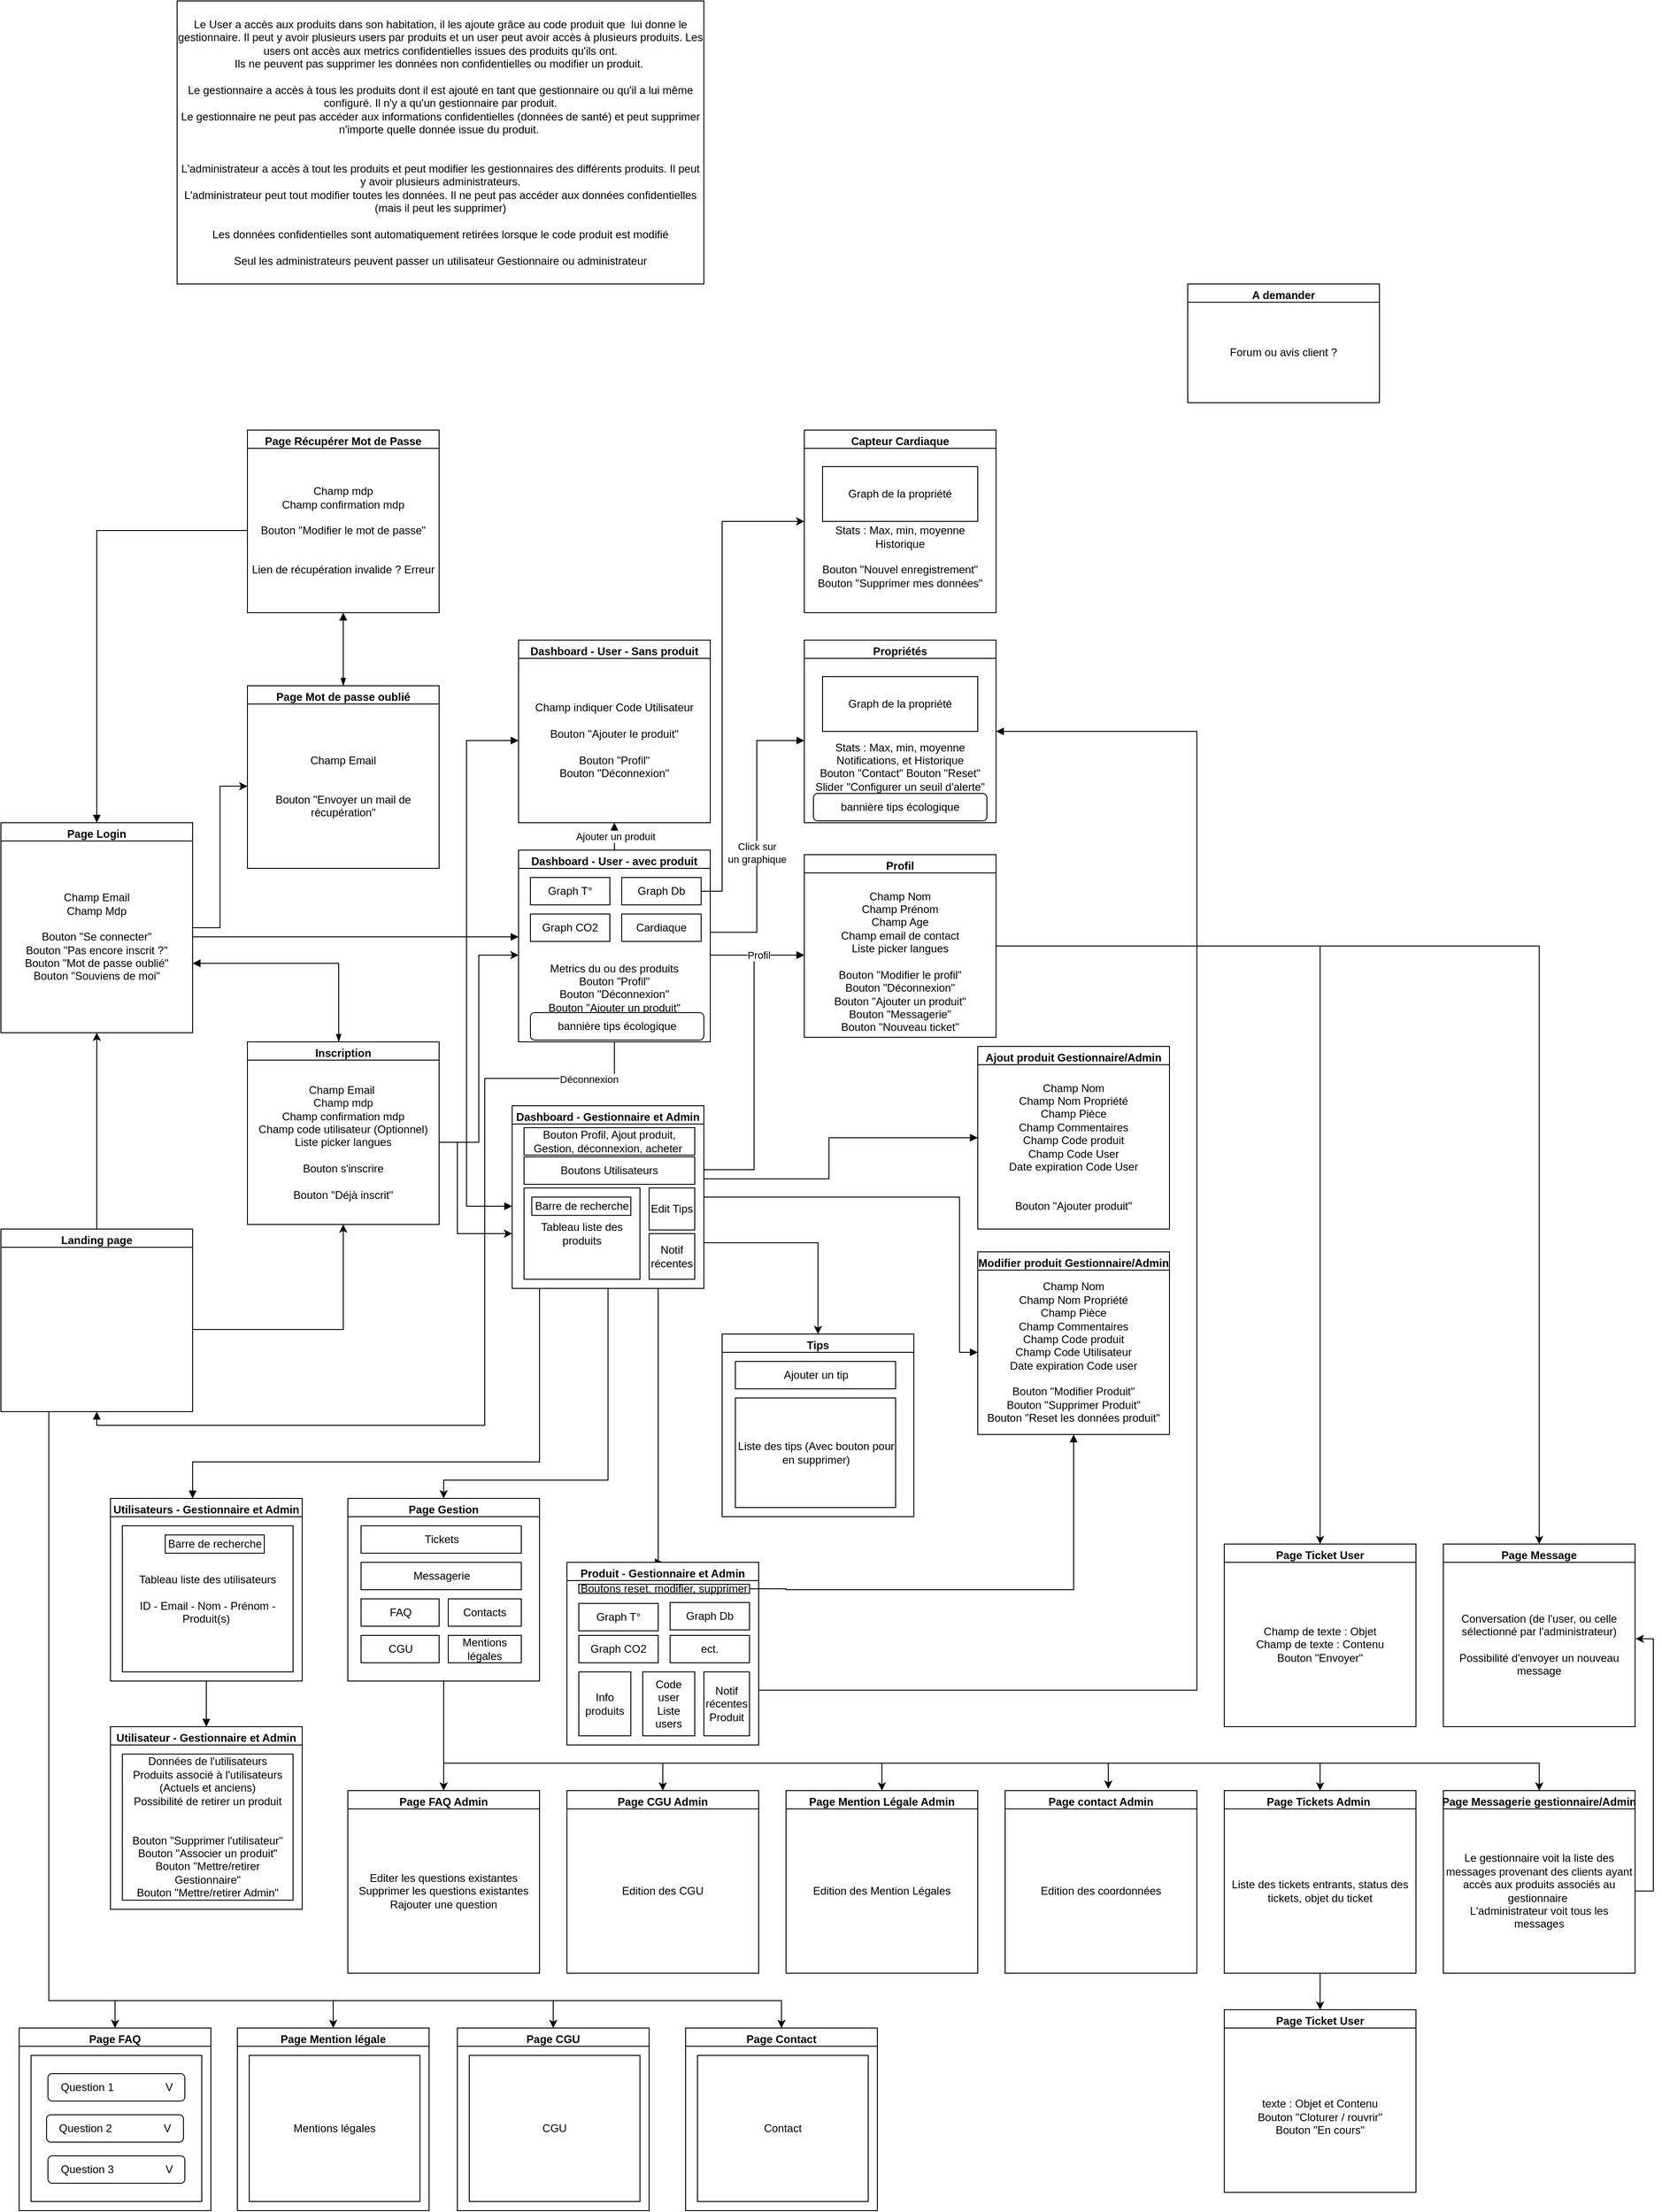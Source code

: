 <mxfile version="20.4.0" type="github">
  <diagram id="8Fomc0AZO4FN7XBAN6qD" name="Page-1">
    <mxGraphModel dx="1299" dy="2081" grid="1" gridSize="10" guides="1" tooltips="1" connect="1" arrows="1" fold="1" page="1" pageScale="1" pageWidth="827" pageHeight="1169" math="0" shadow="0">
      <root>
        <mxCell id="0" />
        <mxCell id="1" parent="0" />
        <mxCell id="TvtiboMg3xRF9wBlMIQy-12" value="" style="edgeStyle=orthogonalEdgeStyle;rounded=0;orthogonalLoop=1;jettySize=auto;html=1;" parent="1" source="Z2G2KV7_FwyXqnljN_IR-2" target="TvtiboMg3xRF9wBlMIQy-11" edge="1">
          <mxGeometry relative="1" as="geometry" />
        </mxCell>
        <mxCell id="Z2G2KV7_FwyXqnljN_IR-2" value="Page Login" style="swimlane;" parent="1" vertex="1">
          <mxGeometry x="50" y="40" width="210" height="230" as="geometry" />
        </mxCell>
        <mxCell id="Z2G2KV7_FwyXqnljN_IR-4" value="Champ Email&lt;br&gt;Champ Mdp&lt;br&gt;&lt;br&gt;Bouton &quot;Se connecter&quot;&lt;br&gt;Bouton &quot;Pas encore inscrit ?&quot;&lt;br&gt;Bouton &quot;Mot de passe oublié&quot;&lt;br&gt;Bouton &quot;Souviens de moi&quot;" style="whiteSpace=wrap;html=1;aspect=fixed;" parent="Z2G2KV7_FwyXqnljN_IR-2" vertex="1">
          <mxGeometry y="20" width="210" height="210" as="geometry" />
        </mxCell>
        <mxCell id="zcl_KMXIE3ddpEgMDRwE-5" style="edgeStyle=orthogonalEdgeStyle;rounded=0;orthogonalLoop=1;jettySize=auto;html=1;exitX=0.25;exitY=1;exitDx=0;exitDy=0;entryX=0.5;entryY=0;entryDx=0;entryDy=0;" parent="1" source="TvtiboMg3xRF9wBlMIQy-1" target="zcl_KMXIE3ddpEgMDRwE-1" edge="1">
          <mxGeometry relative="1" as="geometry">
            <Array as="points">
              <mxPoint x="103" y="1330" />
              <mxPoint x="175" y="1330" />
            </Array>
          </mxGeometry>
        </mxCell>
        <mxCell id="zcl_KMXIE3ddpEgMDRwE-19" style="edgeStyle=orthogonalEdgeStyle;rounded=0;orthogonalLoop=1;jettySize=auto;html=1;exitX=0.25;exitY=1;exitDx=0;exitDy=0;entryX=0.5;entryY=0;entryDx=0;entryDy=0;" parent="1" source="TvtiboMg3xRF9wBlMIQy-1" target="zcl_KMXIE3ddpEgMDRwE-6" edge="1">
          <mxGeometry relative="1" as="geometry">
            <Array as="points">
              <mxPoint x="103" y="1330" />
              <mxPoint x="414" y="1330" />
            </Array>
          </mxGeometry>
        </mxCell>
        <mxCell id="zcl_KMXIE3ddpEgMDRwE-20" style="edgeStyle=orthogonalEdgeStyle;rounded=0;orthogonalLoop=1;jettySize=auto;html=1;exitX=0.25;exitY=1;exitDx=0;exitDy=0;entryX=0.5;entryY=0;entryDx=0;entryDy=0;" parent="1" source="TvtiboMg3xRF9wBlMIQy-1" target="zcl_KMXIE3ddpEgMDRwE-10" edge="1">
          <mxGeometry relative="1" as="geometry">
            <Array as="points">
              <mxPoint x="103" y="1330" />
              <mxPoint x="655" y="1330" />
            </Array>
          </mxGeometry>
        </mxCell>
        <mxCell id="zcl_KMXIE3ddpEgMDRwE-34" style="edgeStyle=orthogonalEdgeStyle;rounded=0;orthogonalLoop=1;jettySize=auto;html=1;exitX=0.25;exitY=1;exitDx=0;exitDy=0;entryX=0.5;entryY=0;entryDx=0;entryDy=0;" parent="1" source="TvtiboMg3xRF9wBlMIQy-1" target="zcl_KMXIE3ddpEgMDRwE-25" edge="1">
          <mxGeometry relative="1" as="geometry">
            <Array as="points">
              <mxPoint x="103" y="1330" />
              <mxPoint x="905" y="1330" />
            </Array>
          </mxGeometry>
        </mxCell>
        <mxCell id="TvtiboMg3xRF9wBlMIQy-1" value="Landing page" style="swimlane;" parent="1" vertex="1">
          <mxGeometry x="50" y="485" width="210" height="200" as="geometry">
            <mxRectangle x="30" y="360" width="120" height="30" as="alternateBounds" />
          </mxGeometry>
        </mxCell>
        <mxCell id="TvtiboMg3xRF9wBlMIQy-3" value="" style="whiteSpace=wrap;html=1;" parent="TvtiboMg3xRF9wBlMIQy-1" vertex="1">
          <mxGeometry y="20" width="210" height="180" as="geometry" />
        </mxCell>
        <mxCell id="TvtiboMg3xRF9wBlMIQy-6" value="" style="edgeStyle=orthogonalEdgeStyle;rounded=0;orthogonalLoop=1;jettySize=auto;html=1;exitX=0.5;exitY=0;exitDx=0;exitDy=0;" parent="1" source="TvtiboMg3xRF9wBlMIQy-1" target="Z2G2KV7_FwyXqnljN_IR-4" edge="1">
          <mxGeometry relative="1" as="geometry">
            <mxPoint x="170" y="450" as="sourcePoint" />
          </mxGeometry>
        </mxCell>
        <mxCell id="wFw56l5t1BwNAsLt9trj-7" value="" style="edgeStyle=orthogonalEdgeStyle;rounded=0;orthogonalLoop=1;jettySize=auto;html=1;startArrow=blockThin;startFill=1;endArrow=block;endFill=1;" parent="1" source="TvtiboMg3xRF9wBlMIQy-10" target="wFw56l5t1BwNAsLt9trj-5" edge="1">
          <mxGeometry relative="1" as="geometry" />
        </mxCell>
        <mxCell id="TvtiboMg3xRF9wBlMIQy-10" value="Page Mot de passe oublié" style="swimlane;" parent="1" vertex="1">
          <mxGeometry x="320" y="-110" width="210" height="200" as="geometry">
            <mxRectangle x="290" y="400" width="120" height="30" as="alternateBounds" />
          </mxGeometry>
        </mxCell>
        <mxCell id="TvtiboMg3xRF9wBlMIQy-11" value="Champ Email&lt;br&gt;&lt;br&gt;&lt;br&gt;Bouton &quot;Envoyer un mail de récupération&quot;" style="whiteSpace=wrap;html=1;" parent="TvtiboMg3xRF9wBlMIQy-10" vertex="1">
          <mxGeometry y="20" width="210" height="180" as="geometry" />
        </mxCell>
        <mxCell id="TvtiboMg3xRF9wBlMIQy-13" value="Inscription" style="swimlane;" parent="1" vertex="1">
          <mxGeometry x="320" y="280" width="210" height="200" as="geometry">
            <mxRectangle x="290" y="400" width="120" height="30" as="alternateBounds" />
          </mxGeometry>
        </mxCell>
        <mxCell id="TvtiboMg3xRF9wBlMIQy-14" value="Champ Email&amp;nbsp;&lt;br&gt;Champ mdp&lt;br&gt;Champ confirmation mdp&lt;br&gt;Champ code utilisateur (Optionnel)&lt;br&gt;Liste picker langues&lt;br&gt;&lt;br&gt;Bouton s&#39;inscrire&lt;br&gt;&lt;br&gt;Bouton &quot;Déjà inscrit&quot;" style="whiteSpace=wrap;html=1;" parent="TvtiboMg3xRF9wBlMIQy-13" vertex="1">
          <mxGeometry y="20" width="210" height="180" as="geometry" />
        </mxCell>
        <mxCell id="TvtiboMg3xRF9wBlMIQy-16" style="edgeStyle=orthogonalEdgeStyle;rounded=0;orthogonalLoop=1;jettySize=auto;html=1;" parent="1" source="TvtiboMg3xRF9wBlMIQy-3" target="TvtiboMg3xRF9wBlMIQy-14" edge="1">
          <mxGeometry relative="1" as="geometry" />
        </mxCell>
        <mxCell id="TvtiboMg3xRF9wBlMIQy-17" value="Dashboard - User - Sans produit" style="swimlane;" parent="1" vertex="1">
          <mxGeometry x="617" y="-160" width="210" height="200" as="geometry">
            <mxRectangle x="670" y="60" width="120" height="30" as="alternateBounds" />
          </mxGeometry>
        </mxCell>
        <mxCell id="TvtiboMg3xRF9wBlMIQy-18" value="Champ indiquer Code Utilisateur&lt;br&gt;&lt;br&gt;Bouton &quot;Ajouter le produit&quot;&lt;br&gt;&lt;br&gt;Bouton &quot;Profil&quot;&lt;br&gt;Bouton &quot;Déconnexion&quot;" style="whiteSpace=wrap;html=1;" parent="TvtiboMg3xRF9wBlMIQy-17" vertex="1">
          <mxGeometry y="20" width="210" height="180" as="geometry" />
        </mxCell>
        <mxCell id="wFw56l5t1BwNAsLt9trj-4" style="edgeStyle=orthogonalEdgeStyle;rounded=0;orthogonalLoop=1;jettySize=auto;html=1;entryX=1;entryY=0.638;entryDx=0;entryDy=0;entryPerimeter=0;startArrow=blockThin;startFill=1;endArrow=block;endFill=1;" parent="1" target="Z2G2KV7_FwyXqnljN_IR-4" edge="1">
          <mxGeometry relative="1" as="geometry">
            <mxPoint x="420" y="280" as="sourcePoint" />
            <Array as="points">
              <mxPoint x="420" y="194" />
            </Array>
          </mxGeometry>
        </mxCell>
        <mxCell id="wFw56l5t1BwNAsLt9trj-5" value="Page Récupérer Mot de Passe" style="swimlane;" parent="1" vertex="1">
          <mxGeometry x="320" y="-390" width="210" height="200" as="geometry">
            <mxRectangle x="290" y="400" width="120" height="30" as="alternateBounds" />
          </mxGeometry>
        </mxCell>
        <mxCell id="wFw56l5t1BwNAsLt9trj-6" value="Champ mdp&lt;br&gt;Champ confirmation mdp&lt;br&gt;&lt;br&gt;Bouton &quot;Modifier le mot de passe&quot;&lt;br&gt;&lt;br&gt;&lt;br&gt;Lien de récupération invalide ? Erreur" style="whiteSpace=wrap;html=1;" parent="wFw56l5t1BwNAsLt9trj-5" vertex="1">
          <mxGeometry y="20" width="210" height="180" as="geometry" />
        </mxCell>
        <mxCell id="wFw56l5t1BwNAsLt9trj-8" style="edgeStyle=orthogonalEdgeStyle;rounded=0;orthogonalLoop=1;jettySize=auto;html=1;entryX=0.5;entryY=0;entryDx=0;entryDy=0;startArrow=none;startFill=0;endArrow=block;endFill=1;" parent="1" source="wFw56l5t1BwNAsLt9trj-6" target="Z2G2KV7_FwyXqnljN_IR-2" edge="1">
          <mxGeometry relative="1" as="geometry" />
        </mxCell>
        <mxCell id="wFw56l5t1BwNAsLt9trj-25" style="edgeStyle=orthogonalEdgeStyle;rounded=0;orthogonalLoop=1;jettySize=auto;html=1;exitX=0.5;exitY=0;exitDx=0;exitDy=0;entryX=0.5;entryY=1;entryDx=0;entryDy=0;startArrow=none;startFill=0;endArrow=block;endFill=1;" parent="1" source="wFw56l5t1BwNAsLt9trj-11" target="TvtiboMg3xRF9wBlMIQy-18" edge="1">
          <mxGeometry relative="1" as="geometry" />
        </mxCell>
        <mxCell id="wFw56l5t1BwNAsLt9trj-26" value="Ajouter un produit" style="edgeLabel;html=1;align=center;verticalAlign=middle;resizable=0;points=[];" parent="wFw56l5t1BwNAsLt9trj-25" vertex="1" connectable="0">
          <mxGeometry x="0.019" y="-1" relative="1" as="geometry">
            <mxPoint as="offset" />
          </mxGeometry>
        </mxCell>
        <mxCell id="wFw56l5t1BwNAsLt9trj-37" value="Click sur &lt;br&gt;un graphique" style="edgeStyle=orthogonalEdgeStyle;rounded=0;orthogonalLoop=1;jettySize=auto;html=1;exitX=1;exitY=0.25;exitDx=0;exitDy=0;entryX=0;entryY=0.5;entryDx=0;entryDy=0;startArrow=none;startFill=0;endArrow=block;endFill=1;" parent="1" source="wFw56l5t1BwNAsLt9trj-11" target="wFw56l5t1BwNAsLt9trj-36" edge="1">
          <mxGeometry relative="1" as="geometry">
            <Array as="points">
              <mxPoint x="827" y="160" />
              <mxPoint x="878" y="160" />
              <mxPoint x="878" y="-50" />
            </Array>
          </mxGeometry>
        </mxCell>
        <mxCell id="wFw56l5t1BwNAsLt9trj-11" value="Dashboard - User - avec produit" style="swimlane;" parent="1" vertex="1">
          <mxGeometry x="617" y="70" width="210" height="210" as="geometry">
            <mxRectangle x="670" y="60" width="120" height="30" as="alternateBounds" />
          </mxGeometry>
        </mxCell>
        <mxCell id="wFw56l5t1BwNAsLt9trj-12" value="&lt;br&gt;&lt;br&gt;&lt;br&gt;&lt;br&gt;&lt;br&gt;Metrics du ou des produits&lt;br&gt;Bouton &quot;Profil&quot;&lt;br&gt;Bouton &quot;Déconnexion&quot;&lt;br&gt;Bouton &quot;Ajouter un produit&quot;" style="whiteSpace=wrap;html=1;" parent="wFw56l5t1BwNAsLt9trj-11" vertex="1">
          <mxGeometry y="20" width="210" height="190" as="geometry" />
        </mxCell>
        <mxCell id="wFw56l5t1BwNAsLt9trj-21" value="Graph T°" style="rounded=0;whiteSpace=wrap;html=1;" parent="wFw56l5t1BwNAsLt9trj-11" vertex="1">
          <mxGeometry x="13" y="30" width="87" height="30" as="geometry" />
        </mxCell>
        <mxCell id="wFw56l5t1BwNAsLt9trj-22" value="Graph Db" style="rounded=0;whiteSpace=wrap;html=1;" parent="wFw56l5t1BwNAsLt9trj-11" vertex="1">
          <mxGeometry x="113" y="30" width="87" height="30" as="geometry" />
        </mxCell>
        <mxCell id="wFw56l5t1BwNAsLt9trj-23" value="Graph CO2" style="rounded=0;whiteSpace=wrap;html=1;" parent="wFw56l5t1BwNAsLt9trj-11" vertex="1">
          <mxGeometry x="13" y="70" width="87" height="30" as="geometry" />
        </mxCell>
        <mxCell id="wFw56l5t1BwNAsLt9trj-24" value="Cardiaque" style="rounded=0;whiteSpace=wrap;html=1;" parent="wFw56l5t1BwNAsLt9trj-11" vertex="1">
          <mxGeometry x="113" y="70" width="87" height="30" as="geometry" />
        </mxCell>
        <mxCell id="wFw56l5t1BwNAsLt9trj-70" value="bannière tips écologique" style="rounded=1;whiteSpace=wrap;html=1;" parent="wFw56l5t1BwNAsLt9trj-11" vertex="1">
          <mxGeometry x="13" y="178" width="190" height="30" as="geometry" />
        </mxCell>
        <mxCell id="wFw56l5t1BwNAsLt9trj-14" style="edgeStyle=orthogonalEdgeStyle;rounded=0;orthogonalLoop=1;jettySize=auto;html=1;startArrow=none;startFill=0;endArrow=block;endFill=1;" parent="1" source="Z2G2KV7_FwyXqnljN_IR-4" target="wFw56l5t1BwNAsLt9trj-12" edge="1">
          <mxGeometry relative="1" as="geometry">
            <Array as="points">
              <mxPoint x="600" y="165" />
              <mxPoint x="600" y="165" />
            </Array>
          </mxGeometry>
        </mxCell>
        <mxCell id="wFw56l5t1BwNAsLt9trj-15" style="edgeStyle=orthogonalEdgeStyle;rounded=0;orthogonalLoop=1;jettySize=auto;html=1;exitX=1;exitY=0.5;exitDx=0;exitDy=0;startArrow=none;startFill=0;endArrow=block;endFill=1;" parent="1" source="Z2G2KV7_FwyXqnljN_IR-4" target="TvtiboMg3xRF9wBlMIQy-18" edge="1">
          <mxGeometry relative="1" as="geometry">
            <Array as="points">
              <mxPoint x="560" y="165" />
              <mxPoint x="560" y="-50" />
            </Array>
          </mxGeometry>
        </mxCell>
        <mxCell id="wFw56l5t1BwNAsLt9trj-42" style="edgeStyle=orthogonalEdgeStyle;rounded=0;orthogonalLoop=1;jettySize=auto;html=1;exitX=1;exitY=0.5;exitDx=0;exitDy=0;entryX=0;entryY=0.5;entryDx=0;entryDy=0;startArrow=none;startFill=0;endArrow=block;endFill=1;" parent="1" source="wFw56l5t1BwNAsLt9trj-16" target="wFw56l5t1BwNAsLt9trj-29" edge="1">
          <mxGeometry relative="1" as="geometry">
            <Array as="points">
              <mxPoint x="820" y="420" />
              <mxPoint x="875" y="420" />
              <mxPoint x="875" y="185" />
            </Array>
          </mxGeometry>
        </mxCell>
        <mxCell id="wFw56l5t1BwNAsLt9trj-43" style="edgeStyle=orthogonalEdgeStyle;rounded=0;orthogonalLoop=1;jettySize=auto;html=1;exitX=1;exitY=0.5;exitDx=0;exitDy=0;startArrow=none;startFill=0;endArrow=block;endFill=1;entryX=0;entryY=0.5;entryDx=0;entryDy=0;" parent="1" source="wFw56l5t1BwNAsLt9trj-16" target="wFw56l5t1BwNAsLt9trj-44" edge="1">
          <mxGeometry relative="1" as="geometry">
            <mxPoint x="960" y="490.667" as="targetPoint" />
            <Array as="points">
              <mxPoint x="820" y="430" />
              <mxPoint x="957" y="430" />
              <mxPoint x="957" y="385" />
            </Array>
          </mxGeometry>
        </mxCell>
        <mxCell id="wFw56l5t1BwNAsLt9trj-54" style="edgeStyle=orthogonalEdgeStyle;rounded=0;orthogonalLoop=1;jettySize=auto;html=1;exitX=1;exitY=0.5;exitDx=0;exitDy=0;entryX=0;entryY=0.5;entryDx=0;entryDy=0;startArrow=none;startFill=0;endArrow=block;endFill=1;" parent="1" source="wFw56l5t1BwNAsLt9trj-16" target="wFw56l5t1BwNAsLt9trj-53" edge="1">
          <mxGeometry relative="1" as="geometry">
            <Array as="points">
              <mxPoint x="1100" y="450" />
              <mxPoint x="1100" y="620" />
            </Array>
          </mxGeometry>
        </mxCell>
        <mxCell id="wFw56l5t1BwNAsLt9trj-61" style="edgeStyle=orthogonalEdgeStyle;rounded=0;orthogonalLoop=1;jettySize=auto;html=1;exitX=0.5;exitY=1;exitDx=0;exitDy=0;entryX=0.5;entryY=0;entryDx=0;entryDy=0;startArrow=none;startFill=0;endArrow=block;endFill=1;" parent="1" source="wFw56l5t1BwNAsLt9trj-16" target="wFw56l5t1BwNAsLt9trj-55" edge="1">
          <mxGeometry relative="1" as="geometry">
            <Array as="points">
              <mxPoint x="770" y="550" />
              <mxPoint x="770" y="850" />
            </Array>
          </mxGeometry>
        </mxCell>
        <mxCell id="wFw56l5t1BwNAsLt9trj-81" style="edgeStyle=orthogonalEdgeStyle;rounded=0;orthogonalLoop=1;jettySize=auto;html=1;startArrow=none;startFill=0;endArrow=block;endFill=1;" parent="1" source="wFw56l5t1BwNAsLt9trj-16" target="wFw56l5t1BwNAsLt9trj-74" edge="1">
          <mxGeometry relative="1" as="geometry">
            <Array as="points">
              <mxPoint x="640" y="740" />
              <mxPoint x="260" y="740" />
            </Array>
          </mxGeometry>
        </mxCell>
        <mxCell id="EZ635x1kSuNYY0ZF9sBV-17" style="edgeStyle=orthogonalEdgeStyle;rounded=0;orthogonalLoop=1;jettySize=auto;html=1;exitX=1;exitY=0.75;exitDx=0;exitDy=0;entryX=0.5;entryY=0;entryDx=0;entryDy=0;" edge="1" parent="1" source="wFw56l5t1BwNAsLt9trj-16" target="EZ635x1kSuNYY0ZF9sBV-9">
          <mxGeometry relative="1" as="geometry" />
        </mxCell>
        <mxCell id="wFw56l5t1BwNAsLt9trj-16" value="Dashboard - Gestionnaire et Admin" style="swimlane;" parent="1" vertex="1">
          <mxGeometry x="610" y="350" width="210" height="200" as="geometry">
            <mxRectangle x="670" y="60" width="120" height="30" as="alternateBounds" />
          </mxGeometry>
        </mxCell>
        <mxCell id="wFw56l5t1BwNAsLt9trj-17" value="" style="whiteSpace=wrap;html=1;" parent="wFw56l5t1BwNAsLt9trj-16" vertex="1">
          <mxGeometry y="20" width="210" height="180" as="geometry" />
        </mxCell>
        <mxCell id="wFw56l5t1BwNAsLt9trj-47" value="Tableau liste des produits" style="rounded=0;whiteSpace=wrap;html=1;" parent="wFw56l5t1BwNAsLt9trj-16" vertex="1">
          <mxGeometry x="13" y="90" width="127" height="100" as="geometry" />
        </mxCell>
        <mxCell id="wFw56l5t1BwNAsLt9trj-48" value="Barre de recherche" style="rounded=0;whiteSpace=wrap;html=1;" parent="wFw56l5t1BwNAsLt9trj-16" vertex="1">
          <mxGeometry x="21.5" y="100" width="108.5" height="20" as="geometry" />
        </mxCell>
        <mxCell id="wFw56l5t1BwNAsLt9trj-49" value="Notif&lt;br&gt;récentes" style="rounded=0;whiteSpace=wrap;html=1;" parent="wFw56l5t1BwNAsLt9trj-16" vertex="1">
          <mxGeometry x="150" y="140" width="50" height="50" as="geometry" />
        </mxCell>
        <mxCell id="wFw56l5t1BwNAsLt9trj-50" value="Bouton Profil, Ajout produit, Gestion, déconnexion, acheter&amp;nbsp;" style="rounded=0;whiteSpace=wrap;html=1;" parent="wFw56l5t1BwNAsLt9trj-16" vertex="1">
          <mxGeometry x="13" y="24" width="187" height="30" as="geometry" />
        </mxCell>
        <mxCell id="wFw56l5t1BwNAsLt9trj-73" value="Boutons Utilisateurs" style="rounded=0;whiteSpace=wrap;html=1;" parent="wFw56l5t1BwNAsLt9trj-16" vertex="1">
          <mxGeometry x="13" y="56" width="187" height="30" as="geometry" />
        </mxCell>
        <mxCell id="EZ635x1kSuNYY0ZF9sBV-8" value="Edit Tips" style="rounded=0;whiteSpace=wrap;html=1;" vertex="1" parent="wFw56l5t1BwNAsLt9trj-16">
          <mxGeometry x="150" y="90" width="50" height="46" as="geometry" />
        </mxCell>
        <mxCell id="wFw56l5t1BwNAsLt9trj-18" style="edgeStyle=orthogonalEdgeStyle;rounded=0;orthogonalLoop=1;jettySize=auto;html=1;entryX=0;entryY=0.5;entryDx=0;entryDy=0;startArrow=none;startFill=0;endArrow=block;endFill=1;" parent="1" source="Z2G2KV7_FwyXqnljN_IR-4" target="wFw56l5t1BwNAsLt9trj-17" edge="1">
          <mxGeometry relative="1" as="geometry">
            <Array as="points">
              <mxPoint x="560" y="165" />
              <mxPoint x="560" y="460" />
            </Array>
          </mxGeometry>
        </mxCell>
        <mxCell id="wFw56l5t1BwNAsLt9trj-27" style="edgeStyle=orthogonalEdgeStyle;rounded=0;orthogonalLoop=1;jettySize=auto;html=1;startArrow=none;startFill=0;endArrow=block;endFill=1;" parent="1" source="wFw56l5t1BwNAsLt9trj-12" target="wFw56l5t1BwNAsLt9trj-29" edge="1">
          <mxGeometry relative="1" as="geometry">
            <mxPoint x="990" y="180.0" as="targetPoint" />
          </mxGeometry>
        </mxCell>
        <mxCell id="wFw56l5t1BwNAsLt9trj-34" value="Profil&lt;br&gt;" style="edgeLabel;html=1;align=center;verticalAlign=middle;resizable=0;points=[];" parent="wFw56l5t1BwNAsLt9trj-27" vertex="1" connectable="0">
          <mxGeometry x="-0.404" y="-5" relative="1" as="geometry">
            <mxPoint x="22" y="-5" as="offset" />
          </mxGeometry>
        </mxCell>
        <mxCell id="zcl_KMXIE3ddpEgMDRwE-71" style="edgeStyle=orthogonalEdgeStyle;rounded=0;orthogonalLoop=1;jettySize=auto;html=1;exitX=1;exitY=0.5;exitDx=0;exitDy=0;entryX=0.5;entryY=0;entryDx=0;entryDy=0;" parent="1" source="wFw56l5t1BwNAsLt9trj-28" target="zcl_KMXIE3ddpEgMDRwE-72" edge="1">
          <mxGeometry relative="1" as="geometry">
            <mxPoint x="1460" y="250" as="targetPoint" />
          </mxGeometry>
        </mxCell>
        <mxCell id="zcl_KMXIE3ddpEgMDRwE-76" style="edgeStyle=orthogonalEdgeStyle;rounded=0;orthogonalLoop=1;jettySize=auto;html=1;exitX=1;exitY=0.5;exitDx=0;exitDy=0;entryX=0.5;entryY=0;entryDx=0;entryDy=0;" parent="1" source="wFw56l5t1BwNAsLt9trj-28" target="zcl_KMXIE3ddpEgMDRwE-74" edge="1">
          <mxGeometry relative="1" as="geometry" />
        </mxCell>
        <mxCell id="wFw56l5t1BwNAsLt9trj-28" value="Profil" style="swimlane;" parent="1" vertex="1">
          <mxGeometry x="930" y="75" width="210" height="200" as="geometry">
            <mxRectangle x="670" y="60" width="120" height="30" as="alternateBounds" />
          </mxGeometry>
        </mxCell>
        <mxCell id="wFw56l5t1BwNAsLt9trj-29" value="&lt;br&gt;Champ Nom&lt;br&gt;Champ Prénom&lt;br&gt;Champ Age&lt;br&gt;Champ email de contact&lt;br&gt;Liste picker langues&lt;br&gt;&lt;br&gt;Bouton &quot;Modifier le profil&quot;&lt;br&gt;Bouton &quot;Déconnexion&quot;&lt;br&gt;Bouton &quot;Ajouter un produit&quot;&lt;br&gt;Bouton &quot;Messagerie&quot;&lt;br&gt;Bouton &quot;Nouveau ticket&quot;" style="whiteSpace=wrap;html=1;" parent="wFw56l5t1BwNAsLt9trj-28" vertex="1">
          <mxGeometry y="20" width="210" height="180" as="geometry" />
        </mxCell>
        <mxCell id="wFw56l5t1BwNAsLt9trj-35" value="Propriétés" style="swimlane;" parent="1" vertex="1">
          <mxGeometry x="930" y="-160" width="210" height="200" as="geometry">
            <mxRectangle x="670" y="60" width="120" height="30" as="alternateBounds" />
          </mxGeometry>
        </mxCell>
        <mxCell id="wFw56l5t1BwNAsLt9trj-36" value="&lt;br&gt;&lt;br&gt;&lt;br&gt;&lt;br&gt;Stats : Max, min, moyenne&lt;br&gt;Notifications, et Historique&lt;br&gt;Bouton &quot;Contact&quot; Bouton &quot;Reset&quot;&lt;br&gt;Slider &quot;Configurer un seuil d&#39;alerte&quot;" style="whiteSpace=wrap;html=1;" parent="wFw56l5t1BwNAsLt9trj-35" vertex="1">
          <mxGeometry y="20" width="210" height="180" as="geometry" />
        </mxCell>
        <mxCell id="wFw56l5t1BwNAsLt9trj-38" value="Graph de la propriété" style="rounded=0;whiteSpace=wrap;html=1;" parent="wFw56l5t1BwNAsLt9trj-35" vertex="1">
          <mxGeometry x="20" y="40" width="170" height="60" as="geometry" />
        </mxCell>
        <mxCell id="wFw56l5t1BwNAsLt9trj-39" value="bannière tips écologique" style="rounded=1;whiteSpace=wrap;html=1;" parent="wFw56l5t1BwNAsLt9trj-35" vertex="1">
          <mxGeometry x="10" y="168" width="190" height="30" as="geometry" />
        </mxCell>
        <mxCell id="wFw56l5t1BwNAsLt9trj-40" style="edgeStyle=orthogonalEdgeStyle;rounded=0;orthogonalLoop=1;jettySize=auto;html=1;entryX=0.5;entryY=1;entryDx=0;entryDy=0;startArrow=none;startFill=0;endArrow=block;endFill=1;" parent="1" source="wFw56l5t1BwNAsLt9trj-12" target="TvtiboMg3xRF9wBlMIQy-1" edge="1">
          <mxGeometry relative="1" as="geometry">
            <Array as="points">
              <mxPoint x="722" y="320" />
              <mxPoint x="580" y="320" />
              <mxPoint x="580" y="700" />
              <mxPoint x="155" y="700" />
            </Array>
          </mxGeometry>
        </mxCell>
        <mxCell id="wFw56l5t1BwNAsLt9trj-41" value="Déconnexion" style="edgeLabel;html=1;align=center;verticalAlign=middle;resizable=0;points=[];" parent="wFw56l5t1BwNAsLt9trj-40" vertex="1" connectable="0">
          <mxGeometry x="-0.864" y="1" relative="1" as="geometry">
            <mxPoint as="offset" />
          </mxGeometry>
        </mxCell>
        <mxCell id="wFw56l5t1BwNAsLt9trj-44" value="Ajout produit Gestionnaire/Admin" style="swimlane;" parent="1" vertex="1">
          <mxGeometry x="1120" y="285" width="210" height="200" as="geometry">
            <mxRectangle x="670" y="60" width="120" height="30" as="alternateBounds" />
          </mxGeometry>
        </mxCell>
        <mxCell id="wFw56l5t1BwNAsLt9trj-45" value="Champ Nom&lt;br&gt;Champ Nom Propriété&lt;br&gt;Champ Pièce&lt;br&gt;Champ Commentaires&lt;br&gt;Champ Code produit&lt;br&gt;Champ Code User&lt;br&gt;Date expiration Code User&lt;br&gt;&lt;br&gt;&lt;br&gt;Bouton &quot;Ajouter produit&quot;" style="whiteSpace=wrap;html=1;" parent="wFw56l5t1BwNAsLt9trj-44" vertex="1">
          <mxGeometry y="20" width="210" height="180" as="geometry" />
        </mxCell>
        <mxCell id="wFw56l5t1BwNAsLt9trj-46" value="Le User a accès aux produits dans son habitation, il les ajoute grâce au code produit que &amp;nbsp;lui donne le gestionnaire. Il peut y avoir plusieurs users par produits et un user peut avoir accès à plusieurs produits. Les users ont accès aux metrics confidentielles issues des produits qu&#39;ils ont.&lt;br&gt;Ils ne peuvent pas supprimer les données non confidentielles ou modifier un produit.&amp;nbsp;&lt;br&gt;&lt;br&gt;Le gestionnaire a accès à tous les produits dont il est ajouté en tant que gestionnaire ou qu&#39;il a lui même configuré. Il n&#39;y a qu&#39;un gestionnaire par produit.&lt;br&gt;Le gestionnaire ne peut pas accéder aux informations confidentielles (données de santé) et peut supprimer n&#39;importe quelle donnée issue du produit.&amp;nbsp;&lt;br&gt;&lt;br&gt;&lt;br&gt;L&#39;administrateur a accès à tout les produits et peut modifier les gestionnaires des différents produits. Il peut y avoir plusieurs administrateurs.&lt;br&gt;L&#39;administrateur peut tout modifier toutes les données. Il ne peut pas accéder aux données confidentielles (mais il peut les supprimer)&lt;br&gt;&lt;br&gt;Les données confidentielles sont automatiquement retirées lorsque le code produit est modifié&lt;br&gt;&lt;br&gt;Seul les administrateurs peuvent passer un utilisateur Gestionnaire ou administrateur" style="rounded=0;whiteSpace=wrap;html=1;" parent="1" vertex="1">
          <mxGeometry x="243" y="-860" width="577" height="310" as="geometry" />
        </mxCell>
        <mxCell id="wFw56l5t1BwNAsLt9trj-52" value="Modifier produit Gestionnaire/Admin" style="swimlane;" parent="1" vertex="1">
          <mxGeometry x="1120" y="510" width="210" height="200" as="geometry">
            <mxRectangle x="670" y="60" width="120" height="30" as="alternateBounds" />
          </mxGeometry>
        </mxCell>
        <mxCell id="wFw56l5t1BwNAsLt9trj-53" value="Champ Nom&lt;br&gt;Champ Nom Propriété&lt;br&gt;Champ Pièce&lt;br&gt;Champ Commentaires&lt;br&gt;Champ Code produit&lt;br&gt;Champ Code Utilisateur&lt;br&gt;Date expiration Code user&lt;br&gt;&lt;br&gt;Bouton &quot;Modifier Produit&quot;&lt;br&gt;Bouton &quot;Supprimer Produit&quot;&lt;br&gt;Bouton &quot;Reset les données produit&quot;" style="whiteSpace=wrap;html=1;" parent="wFw56l5t1BwNAsLt9trj-52" vertex="1">
          <mxGeometry y="20" width="210" height="180" as="geometry" />
        </mxCell>
        <mxCell id="wFw56l5t1BwNAsLt9trj-55" value="Produit - Gestionnaire et Admin" style="swimlane;" parent="1" vertex="1">
          <mxGeometry x="670" y="850" width="210" height="200" as="geometry">
            <mxRectangle x="670" y="60" width="120" height="30" as="alternateBounds" />
          </mxGeometry>
        </mxCell>
        <mxCell id="wFw56l5t1BwNAsLt9trj-56" value="" style="whiteSpace=wrap;html=1;" parent="wFw56l5t1BwNAsLt9trj-55" vertex="1">
          <mxGeometry y="20" width="210" height="180" as="geometry" />
        </mxCell>
        <mxCell id="wFw56l5t1BwNAsLt9trj-58" value="Info produits" style="rounded=0;whiteSpace=wrap;html=1;" parent="wFw56l5t1BwNAsLt9trj-55" vertex="1">
          <mxGeometry x="13" y="120" width="57" height="70" as="geometry" />
        </mxCell>
        <mxCell id="wFw56l5t1BwNAsLt9trj-59" value="Notif&lt;br&gt;récentes&lt;br&gt;Produit" style="rounded=0;whiteSpace=wrap;html=1;" parent="wFw56l5t1BwNAsLt9trj-55" vertex="1">
          <mxGeometry x="150" y="120" width="50" height="70" as="geometry" />
        </mxCell>
        <mxCell id="wFw56l5t1BwNAsLt9trj-62" value="Graph T°" style="rounded=0;whiteSpace=wrap;html=1;" parent="wFw56l5t1BwNAsLt9trj-55" vertex="1">
          <mxGeometry x="13" y="45" width="87" height="30" as="geometry" />
        </mxCell>
        <mxCell id="wFw56l5t1BwNAsLt9trj-63" value="Graph Db" style="rounded=0;whiteSpace=wrap;html=1;" parent="wFw56l5t1BwNAsLt9trj-55" vertex="1">
          <mxGeometry x="113" y="44" width="87" height="30" as="geometry" />
        </mxCell>
        <mxCell id="wFw56l5t1BwNAsLt9trj-64" value="Graph CO2" style="rounded=0;whiteSpace=wrap;html=1;" parent="wFw56l5t1BwNAsLt9trj-55" vertex="1">
          <mxGeometry x="13" y="80" width="87" height="30" as="geometry" />
        </mxCell>
        <mxCell id="wFw56l5t1BwNAsLt9trj-65" value="ect." style="rounded=0;whiteSpace=wrap;html=1;" parent="wFw56l5t1BwNAsLt9trj-55" vertex="1">
          <mxGeometry x="113" y="80" width="87" height="30" as="geometry" />
        </mxCell>
        <mxCell id="wFw56l5t1BwNAsLt9trj-66" value="Code user&lt;br&gt;Liste&lt;br&gt;users" style="rounded=0;whiteSpace=wrap;html=1;" parent="wFw56l5t1BwNAsLt9trj-55" vertex="1">
          <mxGeometry x="83" y="120" width="57" height="70" as="geometry" />
        </mxCell>
        <mxCell id="wFw56l5t1BwNAsLt9trj-67" value="Boutons reset, modifier, supprimer" style="rounded=0;whiteSpace=wrap;html=1;" parent="wFw56l5t1BwNAsLt9trj-55" vertex="1">
          <mxGeometry x="13" y="24" width="187" height="10" as="geometry" />
        </mxCell>
        <mxCell id="wFw56l5t1BwNAsLt9trj-69" style="edgeStyle=orthogonalEdgeStyle;rounded=0;orthogonalLoop=1;jettySize=auto;html=1;exitX=1;exitY=0.5;exitDx=0;exitDy=0;entryX=0.5;entryY=1;entryDx=0;entryDy=0;startArrow=none;startFill=0;endArrow=block;endFill=1;" parent="1" source="wFw56l5t1BwNAsLt9trj-67" target="wFw56l5t1BwNAsLt9trj-53" edge="1">
          <mxGeometry relative="1" as="geometry">
            <Array as="points">
              <mxPoint x="910" y="879" />
              <mxPoint x="1225" y="880" />
            </Array>
          </mxGeometry>
        </mxCell>
        <mxCell id="wFw56l5t1BwNAsLt9trj-71" style="edgeStyle=orthogonalEdgeStyle;rounded=0;orthogonalLoop=1;jettySize=auto;html=1;entryX=1;entryY=0.5;entryDx=0;entryDy=0;startArrow=none;startFill=0;endArrow=block;endFill=1;" parent="1" source="wFw56l5t1BwNAsLt9trj-56" target="wFw56l5t1BwNAsLt9trj-35" edge="1">
          <mxGeometry relative="1" as="geometry">
            <Array as="points">
              <mxPoint x="1360" y="990" />
              <mxPoint x="1360" y="-60" />
            </Array>
          </mxGeometry>
        </mxCell>
        <mxCell id="wFw56l5t1BwNAsLt9trj-87" style="edgeStyle=orthogonalEdgeStyle;rounded=0;orthogonalLoop=1;jettySize=auto;html=1;entryX=0.5;entryY=0;entryDx=0;entryDy=0;startArrow=none;startFill=0;endArrow=block;endFill=1;" parent="1" source="wFw56l5t1BwNAsLt9trj-74" target="wFw56l5t1BwNAsLt9trj-83" edge="1">
          <mxGeometry relative="1" as="geometry" />
        </mxCell>
        <mxCell id="wFw56l5t1BwNAsLt9trj-74" value="Utilisateurs - Gestionnaire et Admin" style="swimlane;" parent="1" vertex="1">
          <mxGeometry x="170" y="780" width="210" height="200" as="geometry">
            <mxRectangle x="670" y="60" width="120" height="30" as="alternateBounds" />
          </mxGeometry>
        </mxCell>
        <mxCell id="wFw56l5t1BwNAsLt9trj-75" value="" style="whiteSpace=wrap;html=1;" parent="wFw56l5t1BwNAsLt9trj-74" vertex="1">
          <mxGeometry y="20" width="210" height="180" as="geometry" />
        </mxCell>
        <mxCell id="wFw56l5t1BwNAsLt9trj-76" value="Tableau liste des utilisateurs&lt;br&gt;&lt;br&gt;ID - Email - Nom - Prénom - Produit(s)&amp;nbsp;" style="rounded=0;whiteSpace=wrap;html=1;" parent="wFw56l5t1BwNAsLt9trj-74" vertex="1">
          <mxGeometry x="13" y="30" width="187" height="160" as="geometry" />
        </mxCell>
        <mxCell id="wFw56l5t1BwNAsLt9trj-77" value="Barre de recherche" style="rounded=0;whiteSpace=wrap;html=1;" parent="wFw56l5t1BwNAsLt9trj-74" vertex="1">
          <mxGeometry x="60" y="40" width="108.5" height="20" as="geometry" />
        </mxCell>
        <mxCell id="wFw56l5t1BwNAsLt9trj-83" value="Utilisateur - Gestionnaire et Admin" style="swimlane;" parent="1" vertex="1">
          <mxGeometry x="170" y="1030" width="210" height="200" as="geometry">
            <mxRectangle x="670" y="60" width="120" height="30" as="alternateBounds" />
          </mxGeometry>
        </mxCell>
        <mxCell id="wFw56l5t1BwNAsLt9trj-84" value="" style="whiteSpace=wrap;html=1;" parent="wFw56l5t1BwNAsLt9trj-83" vertex="1">
          <mxGeometry y="20" width="210" height="180" as="geometry" />
        </mxCell>
        <mxCell id="wFw56l5t1BwNAsLt9trj-85" value="Données de l&#39;utilisateurs&lt;br&gt;Produits associé à l&#39;utilisateurs&lt;br&gt;(Actuels et anciens)&lt;br&gt;Possibilité de retirer un produit&lt;br&gt;&lt;br&gt;&lt;br&gt;Bouton &quot;Supprimer l&#39;utilisateur&quot;&lt;br&gt;Bouton &quot;Associer un produit&quot;&lt;br&gt;Bouton &quot;Mettre/retirer Gestionnaire&quot;&lt;br&gt;Bouton &quot;Mettre/retirer Admin&quot;" style="rounded=0;whiteSpace=wrap;html=1;" parent="wFw56l5t1BwNAsLt9trj-83" vertex="1">
          <mxGeometry x="13" y="30" width="187" height="160" as="geometry" />
        </mxCell>
        <mxCell id="wFw56l5t1BwNAsLt9trj-88" value="" style="edgeStyle=orthogonalEdgeStyle;rounded=0;orthogonalLoop=1;jettySize=auto;html=1;startArrow=classic;startFill=1;endArrow=none;endFill=0;" parent="1" source="wFw56l5t1BwNAsLt9trj-17" target="TvtiboMg3xRF9wBlMIQy-14" edge="1">
          <mxGeometry relative="1" as="geometry">
            <Array as="points">
              <mxPoint x="550" y="490" />
              <mxPoint x="550" y="390" />
            </Array>
          </mxGeometry>
        </mxCell>
        <mxCell id="zcl_KMXIE3ddpEgMDRwE-1" value="Page FAQ" style="swimlane;" parent="1" vertex="1">
          <mxGeometry x="70" y="1360" width="210" height="200" as="geometry">
            <mxRectangle x="670" y="60" width="120" height="30" as="alternateBounds" />
          </mxGeometry>
        </mxCell>
        <mxCell id="zcl_KMXIE3ddpEgMDRwE-2" value="" style="whiteSpace=wrap;html=1;" parent="zcl_KMXIE3ddpEgMDRwE-1" vertex="1">
          <mxGeometry y="20" width="210" height="180" as="geometry" />
        </mxCell>
        <mxCell id="zcl_KMXIE3ddpEgMDRwE-3" value="" style="rounded=0;whiteSpace=wrap;html=1;" parent="zcl_KMXIE3ddpEgMDRwE-1" vertex="1">
          <mxGeometry x="13" y="30" width="187" height="160" as="geometry" />
        </mxCell>
        <mxCell id="zcl_KMXIE3ddpEgMDRwE-21" value="Question 1 &amp;nbsp; &amp;nbsp; &amp;nbsp; &amp;nbsp; &amp;nbsp; &amp;nbsp; &amp;nbsp; &amp;nbsp; V" style="rounded=1;whiteSpace=wrap;html=1;" parent="zcl_KMXIE3ddpEgMDRwE-1" vertex="1">
          <mxGeometry x="31.5" y="50" width="150" height="30" as="geometry" />
        </mxCell>
        <mxCell id="zcl_KMXIE3ddpEgMDRwE-24" value="Question 2 &amp;nbsp; &amp;nbsp; &amp;nbsp; &amp;nbsp; &amp;nbsp; &amp;nbsp; &amp;nbsp; &amp;nbsp; V" style="rounded=1;whiteSpace=wrap;html=1;" parent="zcl_KMXIE3ddpEgMDRwE-1" vertex="1">
          <mxGeometry x="30" y="95" width="150" height="30" as="geometry" />
        </mxCell>
        <mxCell id="zcl_KMXIE3ddpEgMDRwE-23" value="Question 3 &amp;nbsp; &amp;nbsp; &amp;nbsp; &amp;nbsp; &amp;nbsp; &amp;nbsp; &amp;nbsp; &amp;nbsp; V" style="rounded=1;whiteSpace=wrap;html=1;" parent="zcl_KMXIE3ddpEgMDRwE-1" vertex="1">
          <mxGeometry x="31.5" y="140" width="150" height="30" as="geometry" />
        </mxCell>
        <mxCell id="zcl_KMXIE3ddpEgMDRwE-6" value="Page Mention légale" style="swimlane;" parent="1" vertex="1">
          <mxGeometry x="309" y="1360" width="210" height="200" as="geometry">
            <mxRectangle x="670" y="60" width="120" height="30" as="alternateBounds" />
          </mxGeometry>
        </mxCell>
        <mxCell id="zcl_KMXIE3ddpEgMDRwE-7" value="" style="whiteSpace=wrap;html=1;" parent="zcl_KMXIE3ddpEgMDRwE-6" vertex="1">
          <mxGeometry y="20" width="210" height="180" as="geometry" />
        </mxCell>
        <mxCell id="zcl_KMXIE3ddpEgMDRwE-8" value="Mentions légales" style="rounded=0;whiteSpace=wrap;html=1;" parent="zcl_KMXIE3ddpEgMDRwE-6" vertex="1">
          <mxGeometry x="13" y="30" width="187" height="160" as="geometry" />
        </mxCell>
        <mxCell id="zcl_KMXIE3ddpEgMDRwE-10" value="Page CGU" style="swimlane;" parent="1" vertex="1">
          <mxGeometry x="550" y="1360" width="210" height="200" as="geometry">
            <mxRectangle x="670" y="60" width="120" height="30" as="alternateBounds" />
          </mxGeometry>
        </mxCell>
        <mxCell id="zcl_KMXIE3ddpEgMDRwE-11" value="" style="whiteSpace=wrap;html=1;" parent="zcl_KMXIE3ddpEgMDRwE-10" vertex="1">
          <mxGeometry y="20" width="210" height="180" as="geometry" />
        </mxCell>
        <mxCell id="zcl_KMXIE3ddpEgMDRwE-12" value="CGU" style="rounded=0;whiteSpace=wrap;html=1;" parent="zcl_KMXIE3ddpEgMDRwE-10" vertex="1">
          <mxGeometry x="13" y="30" width="187" height="160" as="geometry" />
        </mxCell>
        <mxCell id="zcl_KMXIE3ddpEgMDRwE-25" value="Page Contact" style="swimlane;" parent="1" vertex="1">
          <mxGeometry x="800" y="1360" width="210" height="200" as="geometry">
            <mxRectangle x="670" y="60" width="120" height="30" as="alternateBounds" />
          </mxGeometry>
        </mxCell>
        <mxCell id="zcl_KMXIE3ddpEgMDRwE-26" value="" style="whiteSpace=wrap;html=1;" parent="zcl_KMXIE3ddpEgMDRwE-25" vertex="1">
          <mxGeometry y="20" width="210" height="180" as="geometry" />
        </mxCell>
        <mxCell id="zcl_KMXIE3ddpEgMDRwE-27" value="Contact" style="rounded=0;whiteSpace=wrap;html=1;" parent="zcl_KMXIE3ddpEgMDRwE-25" vertex="1">
          <mxGeometry x="13" y="30" width="187" height="160" as="geometry" />
        </mxCell>
        <mxCell id="zcl_KMXIE3ddpEgMDRwE-37" value="Page Gestion" style="swimlane;" parent="1" vertex="1">
          <mxGeometry x="430" y="780" width="210" height="200" as="geometry">
            <mxRectangle x="670" y="60" width="120" height="30" as="alternateBounds" />
          </mxGeometry>
        </mxCell>
        <mxCell id="zcl_KMXIE3ddpEgMDRwE-38" value="" style="whiteSpace=wrap;html=1;" parent="zcl_KMXIE3ddpEgMDRwE-37" vertex="1">
          <mxGeometry y="20" width="210" height="180" as="geometry" />
        </mxCell>
        <mxCell id="zcl_KMXIE3ddpEgMDRwE-48" value="Tickets" style="rounded=0;whiteSpace=wrap;html=1;" parent="zcl_KMXIE3ddpEgMDRwE-37" vertex="1">
          <mxGeometry x="14.5" y="30" width="175.5" height="30" as="geometry" />
        </mxCell>
        <mxCell id="zcl_KMXIE3ddpEgMDRwE-49" value="FAQ" style="rounded=0;whiteSpace=wrap;html=1;" parent="zcl_KMXIE3ddpEgMDRwE-37" vertex="1">
          <mxGeometry x="14.5" y="110" width="85.5" height="30" as="geometry" />
        </mxCell>
        <mxCell id="zcl_KMXIE3ddpEgMDRwE-51" value="CGU" style="rounded=0;whiteSpace=wrap;html=1;" parent="zcl_KMXIE3ddpEgMDRwE-37" vertex="1">
          <mxGeometry x="14.5" y="150" width="85.5" height="30" as="geometry" />
        </mxCell>
        <mxCell id="zcl_KMXIE3ddpEgMDRwE-53" value="Contacts" style="rounded=0;whiteSpace=wrap;html=1;" parent="zcl_KMXIE3ddpEgMDRwE-37" vertex="1">
          <mxGeometry x="110" y="110" width="80" height="30" as="geometry" />
        </mxCell>
        <mxCell id="zcl_KMXIE3ddpEgMDRwE-54" value="Messagerie" style="rounded=0;whiteSpace=wrap;html=1;" parent="zcl_KMXIE3ddpEgMDRwE-37" vertex="1">
          <mxGeometry x="14.5" y="70" width="175.5" height="30" as="geometry" />
        </mxCell>
        <mxCell id="zcl_KMXIE3ddpEgMDRwE-50" value="Mentions légales" style="rounded=0;whiteSpace=wrap;html=1;" parent="zcl_KMXIE3ddpEgMDRwE-37" vertex="1">
          <mxGeometry x="110" y="150" width="80" height="30" as="geometry" />
        </mxCell>
        <mxCell id="zcl_KMXIE3ddpEgMDRwE-41" value="Page FAQ Admin" style="swimlane;" parent="1" vertex="1">
          <mxGeometry x="430" y="1100" width="210" height="200" as="geometry">
            <mxRectangle x="670" y="60" width="120" height="30" as="alternateBounds" />
          </mxGeometry>
        </mxCell>
        <mxCell id="zcl_KMXIE3ddpEgMDRwE-42" value="Editer les questions existantes&lt;br&gt;Supprimer les questions existantes&lt;br&gt;Rajouter une question" style="whiteSpace=wrap;html=1;" parent="zcl_KMXIE3ddpEgMDRwE-41" vertex="1">
          <mxGeometry y="20" width="210" height="180" as="geometry" />
        </mxCell>
        <mxCell id="zcl_KMXIE3ddpEgMDRwE-47" style="edgeStyle=orthogonalEdgeStyle;rounded=0;orthogonalLoop=1;jettySize=auto;html=1;" parent="1" source="wFw56l5t1BwNAsLt9trj-17" target="zcl_KMXIE3ddpEgMDRwE-37" edge="1">
          <mxGeometry relative="1" as="geometry">
            <Array as="points">
              <mxPoint x="715" y="760" />
              <mxPoint x="535" y="760" />
            </Array>
          </mxGeometry>
        </mxCell>
        <mxCell id="zcl_KMXIE3ddpEgMDRwE-55" value="Page CGU Admin" style="swimlane;" parent="1" vertex="1">
          <mxGeometry x="670" y="1100" width="210" height="200" as="geometry">
            <mxRectangle x="670" y="60" width="120" height="30" as="alternateBounds" />
          </mxGeometry>
        </mxCell>
        <mxCell id="zcl_KMXIE3ddpEgMDRwE-56" value="Edition des CGU" style="whiteSpace=wrap;html=1;" parent="zcl_KMXIE3ddpEgMDRwE-55" vertex="1">
          <mxGeometry y="20" width="210" height="180" as="geometry" />
        </mxCell>
        <mxCell id="zcl_KMXIE3ddpEgMDRwE-57" value="Page Mention Légale Admin" style="swimlane;" parent="1" vertex="1">
          <mxGeometry x="910" y="1100" width="210" height="200" as="geometry">
            <mxRectangle x="670" y="60" width="120" height="30" as="alternateBounds" />
          </mxGeometry>
        </mxCell>
        <mxCell id="zcl_KMXIE3ddpEgMDRwE-58" value="Edition des Mention Légales" style="whiteSpace=wrap;html=1;" parent="zcl_KMXIE3ddpEgMDRwE-57" vertex="1">
          <mxGeometry y="20" width="210" height="180" as="geometry" />
        </mxCell>
        <mxCell id="zcl_KMXIE3ddpEgMDRwE-59" value="Page contact Admin" style="swimlane;" parent="1" vertex="1">
          <mxGeometry x="1150" y="1100" width="210" height="200" as="geometry">
            <mxRectangle x="670" y="60" width="120" height="30" as="alternateBounds" />
          </mxGeometry>
        </mxCell>
        <mxCell id="zcl_KMXIE3ddpEgMDRwE-60" value="Edition des coordonnées" style="whiteSpace=wrap;html=1;" parent="zcl_KMXIE3ddpEgMDRwE-59" vertex="1">
          <mxGeometry y="20" width="210" height="180" as="geometry" />
        </mxCell>
        <mxCell id="zcl_KMXIE3ddpEgMDRwE-83" style="edgeStyle=orthogonalEdgeStyle;rounded=0;orthogonalLoop=1;jettySize=auto;html=1;exitX=0.5;exitY=1;exitDx=0;exitDy=0;" parent="1" source="zcl_KMXIE3ddpEgMDRwE-61" target="zcl_KMXIE3ddpEgMDRwE-81" edge="1">
          <mxGeometry relative="1" as="geometry" />
        </mxCell>
        <mxCell id="zcl_KMXIE3ddpEgMDRwE-61" value="Page Tickets Admin " style="swimlane;" parent="1" vertex="1">
          <mxGeometry x="1390" y="1100" width="210" height="200" as="geometry">
            <mxRectangle x="670" y="60" width="120" height="30" as="alternateBounds" />
          </mxGeometry>
        </mxCell>
        <mxCell id="zcl_KMXIE3ddpEgMDRwE-62" value="Liste des tickets entrants, status des tickets, objet du ticket" style="whiteSpace=wrap;html=1;" parent="zcl_KMXIE3ddpEgMDRwE-61" vertex="1">
          <mxGeometry y="20" width="210" height="180" as="geometry" />
        </mxCell>
        <mxCell id="zcl_KMXIE3ddpEgMDRwE-63" style="edgeStyle=orthogonalEdgeStyle;rounded=0;orthogonalLoop=1;jettySize=auto;html=1;entryX=0.5;entryY=0;entryDx=0;entryDy=0;" parent="1" source="zcl_KMXIE3ddpEgMDRwE-38" target="zcl_KMXIE3ddpEgMDRwE-41" edge="1">
          <mxGeometry relative="1" as="geometry" />
        </mxCell>
        <mxCell id="zcl_KMXIE3ddpEgMDRwE-64" style="edgeStyle=orthogonalEdgeStyle;rounded=0;orthogonalLoop=1;jettySize=auto;html=1;exitX=0.5;exitY=1;exitDx=0;exitDy=0;entryX=0.5;entryY=0;entryDx=0;entryDy=0;" parent="1" source="zcl_KMXIE3ddpEgMDRwE-38" target="zcl_KMXIE3ddpEgMDRwE-55" edge="1">
          <mxGeometry relative="1" as="geometry">
            <Array as="points">
              <mxPoint x="535" y="1070" />
              <mxPoint x="775" y="1070" />
            </Array>
          </mxGeometry>
        </mxCell>
        <mxCell id="zcl_KMXIE3ddpEgMDRwE-65" style="edgeStyle=orthogonalEdgeStyle;rounded=0;orthogonalLoop=1;jettySize=auto;html=1;exitX=0.5;exitY=1;exitDx=0;exitDy=0;entryX=0.5;entryY=0;entryDx=0;entryDy=0;" parent="1" source="zcl_KMXIE3ddpEgMDRwE-38" target="zcl_KMXIE3ddpEgMDRwE-57" edge="1">
          <mxGeometry relative="1" as="geometry">
            <Array as="points">
              <mxPoint x="535" y="1070" />
              <mxPoint x="1015" y="1070" />
            </Array>
          </mxGeometry>
        </mxCell>
        <mxCell id="zcl_KMXIE3ddpEgMDRwE-66" style="edgeStyle=orthogonalEdgeStyle;rounded=0;orthogonalLoop=1;jettySize=auto;html=1;exitX=0.5;exitY=1;exitDx=0;exitDy=0;entryX=0.538;entryY=-0.01;entryDx=0;entryDy=0;entryPerimeter=0;" parent="1" source="zcl_KMXIE3ddpEgMDRwE-38" target="zcl_KMXIE3ddpEgMDRwE-59" edge="1">
          <mxGeometry relative="1" as="geometry">
            <Array as="points">
              <mxPoint x="535" y="1070" />
              <mxPoint x="1263" y="1070" />
            </Array>
          </mxGeometry>
        </mxCell>
        <mxCell id="zcl_KMXIE3ddpEgMDRwE-67" style="edgeStyle=orthogonalEdgeStyle;rounded=0;orthogonalLoop=1;jettySize=auto;html=1;exitX=0.5;exitY=1;exitDx=0;exitDy=0;" parent="1" source="zcl_KMXIE3ddpEgMDRwE-38" target="zcl_KMXIE3ddpEgMDRwE-61" edge="1">
          <mxGeometry relative="1" as="geometry">
            <Array as="points">
              <mxPoint x="535" y="1070" />
              <mxPoint x="1495" y="1070" />
            </Array>
          </mxGeometry>
        </mxCell>
        <mxCell id="zcl_KMXIE3ddpEgMDRwE-68" value="Page Messagerie gestionnaire/Admin" style="swimlane;" parent="1" vertex="1">
          <mxGeometry x="1630" y="1100" width="210" height="200" as="geometry">
            <mxRectangle x="670" y="60" width="120" height="30" as="alternateBounds" />
          </mxGeometry>
        </mxCell>
        <mxCell id="zcl_KMXIE3ddpEgMDRwE-69" value="Le gestionnaire voit la liste des messages provenant des clients ayant accès aux produits associés au gestionnaire&amp;nbsp;&lt;br&gt;L&#39;administrateur voit tous les messages" style="whiteSpace=wrap;html=1;" parent="zcl_KMXIE3ddpEgMDRwE-68" vertex="1">
          <mxGeometry y="20" width="210" height="180" as="geometry" />
        </mxCell>
        <mxCell id="zcl_KMXIE3ddpEgMDRwE-70" style="edgeStyle=orthogonalEdgeStyle;rounded=0;orthogonalLoop=1;jettySize=auto;html=1;exitX=0.5;exitY=1;exitDx=0;exitDy=0;entryX=0.5;entryY=0;entryDx=0;entryDy=0;" parent="1" source="zcl_KMXIE3ddpEgMDRwE-38" target="zcl_KMXIE3ddpEgMDRwE-68" edge="1">
          <mxGeometry relative="1" as="geometry">
            <Array as="points">
              <mxPoint x="535" y="1070" />
              <mxPoint x="1735" y="1070" />
            </Array>
          </mxGeometry>
        </mxCell>
        <mxCell id="zcl_KMXIE3ddpEgMDRwE-72" value="Page Ticket User" style="swimlane;" parent="1" vertex="1">
          <mxGeometry x="1390" y="830" width="210" height="200" as="geometry">
            <mxRectangle x="670" y="60" width="120" height="30" as="alternateBounds" />
          </mxGeometry>
        </mxCell>
        <mxCell id="zcl_KMXIE3ddpEgMDRwE-73" value="Champ de texte : Objet&lt;br&gt;Champ de texte : Contenu&lt;br&gt;Bouton &quot;Envoyer&quot;" style="whiteSpace=wrap;html=1;" parent="zcl_KMXIE3ddpEgMDRwE-72" vertex="1">
          <mxGeometry y="20" width="210" height="180" as="geometry" />
        </mxCell>
        <mxCell id="zcl_KMXIE3ddpEgMDRwE-74" value="Page Message" style="swimlane;" parent="1" vertex="1">
          <mxGeometry x="1630" y="830" width="210" height="200" as="geometry">
            <mxRectangle x="670" y="60" width="120" height="30" as="alternateBounds" />
          </mxGeometry>
        </mxCell>
        <mxCell id="zcl_KMXIE3ddpEgMDRwE-75" value="Conversation (de l&#39;user, ou celle sélectionné par l&#39;administrateur)&lt;br&gt;&lt;br&gt;Possibilité d&#39;envoyer un nouveau message" style="whiteSpace=wrap;html=1;" parent="zcl_KMXIE3ddpEgMDRwE-74" vertex="1">
          <mxGeometry y="20" width="210" height="180" as="geometry" />
        </mxCell>
        <mxCell id="zcl_KMXIE3ddpEgMDRwE-79" style="edgeStyle=orthogonalEdgeStyle;rounded=0;orthogonalLoop=1;jettySize=auto;html=1;exitX=1;exitY=0.5;exitDx=0;exitDy=0;entryX=1.003;entryY=0.465;entryDx=0;entryDy=0;entryPerimeter=0;" parent="1" source="zcl_KMXIE3ddpEgMDRwE-69" target="zcl_KMXIE3ddpEgMDRwE-75" edge="1">
          <mxGeometry relative="1" as="geometry" />
        </mxCell>
        <mxCell id="zcl_KMXIE3ddpEgMDRwE-81" value="Page Ticket User" style="swimlane;" parent="1" vertex="1">
          <mxGeometry x="1390" y="1340" width="210" height="200" as="geometry">
            <mxRectangle x="670" y="60" width="120" height="30" as="alternateBounds" />
          </mxGeometry>
        </mxCell>
        <mxCell id="zcl_KMXIE3ddpEgMDRwE-82" value="&lt;br&gt;texte : Objet et Contenu&lt;br&gt;Bouton &quot;Cloturer / rouvrir&quot;&lt;br&gt;Bouton &quot;En cours&quot;&lt;br&gt;" style="whiteSpace=wrap;html=1;" parent="zcl_KMXIE3ddpEgMDRwE-81" vertex="1">
          <mxGeometry y="20" width="210" height="180" as="geometry" />
        </mxCell>
        <mxCell id="HWYkbJWtume-8l8Oy1iN-5" value="A demander" style="swimlane;" parent="1" vertex="1">
          <mxGeometry x="1350" y="-550" width="210" height="130" as="geometry">
            <mxRectangle x="670" y="60" width="120" height="30" as="alternateBounds" />
          </mxGeometry>
        </mxCell>
        <mxCell id="HWYkbJWtume-8l8Oy1iN-6" value="Forum ou avis client ?" style="whiteSpace=wrap;html=1;" parent="HWYkbJWtume-8l8Oy1iN-5" vertex="1">
          <mxGeometry y="20" width="210" height="110" as="geometry" />
        </mxCell>
        <mxCell id="RmG-UfN4-0M2-4QU90NS-2" style="edgeStyle=orthogonalEdgeStyle;rounded=0;orthogonalLoop=1;jettySize=auto;html=1;entryX=1;entryY=0.5;entryDx=0;entryDy=0;startArrow=classic;startFill=1;endArrow=none;endFill=0;" parent="1" source="wFw56l5t1BwNAsLt9trj-12" target="TvtiboMg3xRF9wBlMIQy-14" edge="1">
          <mxGeometry relative="1" as="geometry" />
        </mxCell>
        <mxCell id="0m6roBXOIfaf9UEeknI2-1" value="Capteur Cardiaque" style="swimlane;startSize=23;" parent="1" vertex="1">
          <mxGeometry x="930" y="-390" width="210" height="200" as="geometry">
            <mxRectangle x="670" y="60" width="120" height="30" as="alternateBounds" />
          </mxGeometry>
        </mxCell>
        <mxCell id="0m6roBXOIfaf9UEeknI2-2" value="&lt;br&gt;&lt;br&gt;&lt;br&gt;&lt;br&gt;Stats : Max, min, moyenne&lt;br&gt;Historique&lt;br&gt;&lt;br&gt;Bouton &quot;Nouvel enregistrement&quot;&lt;br&gt;Bouton &quot;Supprimer mes données&quot;" style="whiteSpace=wrap;html=1;" parent="0m6roBXOIfaf9UEeknI2-1" vertex="1">
          <mxGeometry y="20" width="210" height="180" as="geometry" />
        </mxCell>
        <mxCell id="0m6roBXOIfaf9UEeknI2-3" value="Graph de la propriété" style="rounded=0;whiteSpace=wrap;html=1;" parent="0m6roBXOIfaf9UEeknI2-1" vertex="1">
          <mxGeometry x="20" y="40" width="170" height="60" as="geometry" />
        </mxCell>
        <mxCell id="0m6roBXOIfaf9UEeknI2-5" style="edgeStyle=orthogonalEdgeStyle;rounded=0;orthogonalLoop=1;jettySize=auto;html=1;entryX=0;entryY=0.5;entryDx=0;entryDy=0;" parent="1" source="wFw56l5t1BwNAsLt9trj-22" target="0m6roBXOIfaf9UEeknI2-1" edge="1">
          <mxGeometry relative="1" as="geometry">
            <Array as="points">
              <mxPoint x="840" y="115" />
              <mxPoint x="840" y="-290" />
            </Array>
          </mxGeometry>
        </mxCell>
        <mxCell id="EZ635x1kSuNYY0ZF9sBV-9" value="Tips" style="swimlane;" vertex="1" parent="1">
          <mxGeometry x="840" y="600" width="210" height="200" as="geometry">
            <mxRectangle x="670" y="60" width="120" height="30" as="alternateBounds" />
          </mxGeometry>
        </mxCell>
        <mxCell id="EZ635x1kSuNYY0ZF9sBV-10" value="" style="whiteSpace=wrap;html=1;" vertex="1" parent="EZ635x1kSuNYY0ZF9sBV-9">
          <mxGeometry y="20" width="210" height="180" as="geometry" />
        </mxCell>
        <mxCell id="EZ635x1kSuNYY0ZF9sBV-11" value="Ajouter un tip" style="rounded=0;whiteSpace=wrap;html=1;" vertex="1" parent="EZ635x1kSuNYY0ZF9sBV-9">
          <mxGeometry x="14.5" y="30" width="175.5" height="30" as="geometry" />
        </mxCell>
        <mxCell id="EZ635x1kSuNYY0ZF9sBV-18" value="Liste des tips (Avec bouton pour en supprimer)" style="rounded=0;whiteSpace=wrap;html=1;" vertex="1" parent="EZ635x1kSuNYY0ZF9sBV-9">
          <mxGeometry x="14.5" y="70" width="175.5" height="120" as="geometry" />
        </mxCell>
      </root>
    </mxGraphModel>
  </diagram>
</mxfile>
